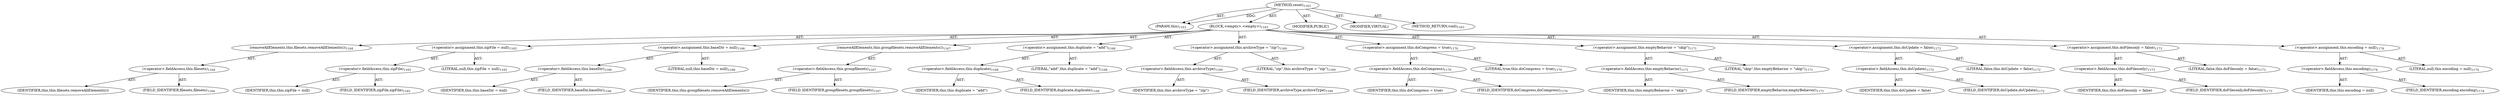 digraph "reset" {  
"111669149731" [label = <(METHOD,reset)<SUB>1163</SUB>> ]
"115964117071" [label = <(PARAM,this)<SUB>1163</SUB>> ]
"25769803957" [label = <(BLOCK,&lt;empty&gt;,&lt;empty&gt;)<SUB>1163</SUB>> ]
"30064772020" [label = <(removeAllElements,this.filesets.removeAllElements())<SUB>1164</SUB>> ]
"30064772021" [label = <(&lt;operator&gt;.fieldAccess,this.filesets)<SUB>1164</SUB>> ]
"68719477565" [label = <(IDENTIFIER,this,this.filesets.removeAllElements())> ]
"55834575018" [label = <(FIELD_IDENTIFIER,filesets,filesets)<SUB>1164</SUB>> ]
"30064772022" [label = <(&lt;operator&gt;.assignment,this.zipFile = null)<SUB>1165</SUB>> ]
"30064772023" [label = <(&lt;operator&gt;.fieldAccess,this.zipFile)<SUB>1165</SUB>> ]
"68719477566" [label = <(IDENTIFIER,this,this.zipFile = null)> ]
"55834575019" [label = <(FIELD_IDENTIFIER,zipFile,zipFile)<SUB>1165</SUB>> ]
"90194313413" [label = <(LITERAL,null,this.zipFile = null)<SUB>1165</SUB>> ]
"30064772024" [label = <(&lt;operator&gt;.assignment,this.baseDir = null)<SUB>1166</SUB>> ]
"30064772025" [label = <(&lt;operator&gt;.fieldAccess,this.baseDir)<SUB>1166</SUB>> ]
"68719477567" [label = <(IDENTIFIER,this,this.baseDir = null)> ]
"55834575020" [label = <(FIELD_IDENTIFIER,baseDir,baseDir)<SUB>1166</SUB>> ]
"90194313414" [label = <(LITERAL,null,this.baseDir = null)<SUB>1166</SUB>> ]
"30064772026" [label = <(removeAllElements,this.groupfilesets.removeAllElements())<SUB>1167</SUB>> ]
"30064772027" [label = <(&lt;operator&gt;.fieldAccess,this.groupfilesets)<SUB>1167</SUB>> ]
"68719477568" [label = <(IDENTIFIER,this,this.groupfilesets.removeAllElements())> ]
"55834575021" [label = <(FIELD_IDENTIFIER,groupfilesets,groupfilesets)<SUB>1167</SUB>> ]
"30064772028" [label = <(&lt;operator&gt;.assignment,this.duplicate = &quot;add&quot;)<SUB>1168</SUB>> ]
"30064772029" [label = <(&lt;operator&gt;.fieldAccess,this.duplicate)<SUB>1168</SUB>> ]
"68719477569" [label = <(IDENTIFIER,this,this.duplicate = &quot;add&quot;)> ]
"55834575022" [label = <(FIELD_IDENTIFIER,duplicate,duplicate)<SUB>1168</SUB>> ]
"90194313415" [label = <(LITERAL,&quot;add&quot;,this.duplicate = &quot;add&quot;)<SUB>1168</SUB>> ]
"30064772030" [label = <(&lt;operator&gt;.assignment,this.archiveType = &quot;zip&quot;)<SUB>1169</SUB>> ]
"30064772031" [label = <(&lt;operator&gt;.fieldAccess,this.archiveType)<SUB>1169</SUB>> ]
"68719477570" [label = <(IDENTIFIER,this,this.archiveType = &quot;zip&quot;)> ]
"55834575023" [label = <(FIELD_IDENTIFIER,archiveType,archiveType)<SUB>1169</SUB>> ]
"90194313416" [label = <(LITERAL,&quot;zip&quot;,this.archiveType = &quot;zip&quot;)<SUB>1169</SUB>> ]
"30064772032" [label = <(&lt;operator&gt;.assignment,this.doCompress = true)<SUB>1170</SUB>> ]
"30064772033" [label = <(&lt;operator&gt;.fieldAccess,this.doCompress)<SUB>1170</SUB>> ]
"68719477571" [label = <(IDENTIFIER,this,this.doCompress = true)> ]
"55834575024" [label = <(FIELD_IDENTIFIER,doCompress,doCompress)<SUB>1170</SUB>> ]
"90194313417" [label = <(LITERAL,true,this.doCompress = true)<SUB>1170</SUB>> ]
"30064772034" [label = <(&lt;operator&gt;.assignment,this.emptyBehavior = &quot;skip&quot;)<SUB>1171</SUB>> ]
"30064772035" [label = <(&lt;operator&gt;.fieldAccess,this.emptyBehavior)<SUB>1171</SUB>> ]
"68719477572" [label = <(IDENTIFIER,this,this.emptyBehavior = &quot;skip&quot;)> ]
"55834575025" [label = <(FIELD_IDENTIFIER,emptyBehavior,emptyBehavior)<SUB>1171</SUB>> ]
"90194313418" [label = <(LITERAL,&quot;skip&quot;,this.emptyBehavior = &quot;skip&quot;)<SUB>1171</SUB>> ]
"30064772036" [label = <(&lt;operator&gt;.assignment,this.doUpdate = false)<SUB>1172</SUB>> ]
"30064772037" [label = <(&lt;operator&gt;.fieldAccess,this.doUpdate)<SUB>1172</SUB>> ]
"68719477573" [label = <(IDENTIFIER,this,this.doUpdate = false)> ]
"55834575026" [label = <(FIELD_IDENTIFIER,doUpdate,doUpdate)<SUB>1172</SUB>> ]
"90194313419" [label = <(LITERAL,false,this.doUpdate = false)<SUB>1172</SUB>> ]
"30064772038" [label = <(&lt;operator&gt;.assignment,this.doFilesonly = false)<SUB>1173</SUB>> ]
"30064772039" [label = <(&lt;operator&gt;.fieldAccess,this.doFilesonly)<SUB>1173</SUB>> ]
"68719477574" [label = <(IDENTIFIER,this,this.doFilesonly = false)> ]
"55834575027" [label = <(FIELD_IDENTIFIER,doFilesonly,doFilesonly)<SUB>1173</SUB>> ]
"90194313420" [label = <(LITERAL,false,this.doFilesonly = false)<SUB>1173</SUB>> ]
"30064772040" [label = <(&lt;operator&gt;.assignment,this.encoding = null)<SUB>1174</SUB>> ]
"30064772041" [label = <(&lt;operator&gt;.fieldAccess,this.encoding)<SUB>1174</SUB>> ]
"68719477575" [label = <(IDENTIFIER,this,this.encoding = null)> ]
"55834575028" [label = <(FIELD_IDENTIFIER,encoding,encoding)<SUB>1174</SUB>> ]
"90194313421" [label = <(LITERAL,null,this.encoding = null)<SUB>1174</SUB>> ]
"133143986272" [label = <(MODIFIER,PUBLIC)> ]
"133143986273" [label = <(MODIFIER,VIRTUAL)> ]
"128849018915" [label = <(METHOD_RETURN,void)<SUB>1163</SUB>> ]
  "111669149731" -> "115964117071"  [ label = "AST: "] 
  "111669149731" -> "25769803957"  [ label = "AST: "] 
  "111669149731" -> "133143986272"  [ label = "AST: "] 
  "111669149731" -> "133143986273"  [ label = "AST: "] 
  "111669149731" -> "128849018915"  [ label = "AST: "] 
  "25769803957" -> "30064772020"  [ label = "AST: "] 
  "25769803957" -> "30064772022"  [ label = "AST: "] 
  "25769803957" -> "30064772024"  [ label = "AST: "] 
  "25769803957" -> "30064772026"  [ label = "AST: "] 
  "25769803957" -> "30064772028"  [ label = "AST: "] 
  "25769803957" -> "30064772030"  [ label = "AST: "] 
  "25769803957" -> "30064772032"  [ label = "AST: "] 
  "25769803957" -> "30064772034"  [ label = "AST: "] 
  "25769803957" -> "30064772036"  [ label = "AST: "] 
  "25769803957" -> "30064772038"  [ label = "AST: "] 
  "25769803957" -> "30064772040"  [ label = "AST: "] 
  "30064772020" -> "30064772021"  [ label = "AST: "] 
  "30064772021" -> "68719477565"  [ label = "AST: "] 
  "30064772021" -> "55834575018"  [ label = "AST: "] 
  "30064772022" -> "30064772023"  [ label = "AST: "] 
  "30064772022" -> "90194313413"  [ label = "AST: "] 
  "30064772023" -> "68719477566"  [ label = "AST: "] 
  "30064772023" -> "55834575019"  [ label = "AST: "] 
  "30064772024" -> "30064772025"  [ label = "AST: "] 
  "30064772024" -> "90194313414"  [ label = "AST: "] 
  "30064772025" -> "68719477567"  [ label = "AST: "] 
  "30064772025" -> "55834575020"  [ label = "AST: "] 
  "30064772026" -> "30064772027"  [ label = "AST: "] 
  "30064772027" -> "68719477568"  [ label = "AST: "] 
  "30064772027" -> "55834575021"  [ label = "AST: "] 
  "30064772028" -> "30064772029"  [ label = "AST: "] 
  "30064772028" -> "90194313415"  [ label = "AST: "] 
  "30064772029" -> "68719477569"  [ label = "AST: "] 
  "30064772029" -> "55834575022"  [ label = "AST: "] 
  "30064772030" -> "30064772031"  [ label = "AST: "] 
  "30064772030" -> "90194313416"  [ label = "AST: "] 
  "30064772031" -> "68719477570"  [ label = "AST: "] 
  "30064772031" -> "55834575023"  [ label = "AST: "] 
  "30064772032" -> "30064772033"  [ label = "AST: "] 
  "30064772032" -> "90194313417"  [ label = "AST: "] 
  "30064772033" -> "68719477571"  [ label = "AST: "] 
  "30064772033" -> "55834575024"  [ label = "AST: "] 
  "30064772034" -> "30064772035"  [ label = "AST: "] 
  "30064772034" -> "90194313418"  [ label = "AST: "] 
  "30064772035" -> "68719477572"  [ label = "AST: "] 
  "30064772035" -> "55834575025"  [ label = "AST: "] 
  "30064772036" -> "30064772037"  [ label = "AST: "] 
  "30064772036" -> "90194313419"  [ label = "AST: "] 
  "30064772037" -> "68719477573"  [ label = "AST: "] 
  "30064772037" -> "55834575026"  [ label = "AST: "] 
  "30064772038" -> "30064772039"  [ label = "AST: "] 
  "30064772038" -> "90194313420"  [ label = "AST: "] 
  "30064772039" -> "68719477574"  [ label = "AST: "] 
  "30064772039" -> "55834575027"  [ label = "AST: "] 
  "30064772040" -> "30064772041"  [ label = "AST: "] 
  "30064772040" -> "90194313421"  [ label = "AST: "] 
  "30064772041" -> "68719477575"  [ label = "AST: "] 
  "30064772041" -> "55834575028"  [ label = "AST: "] 
  "111669149731" -> "115964117071"  [ label = "DDG: "] 
}
